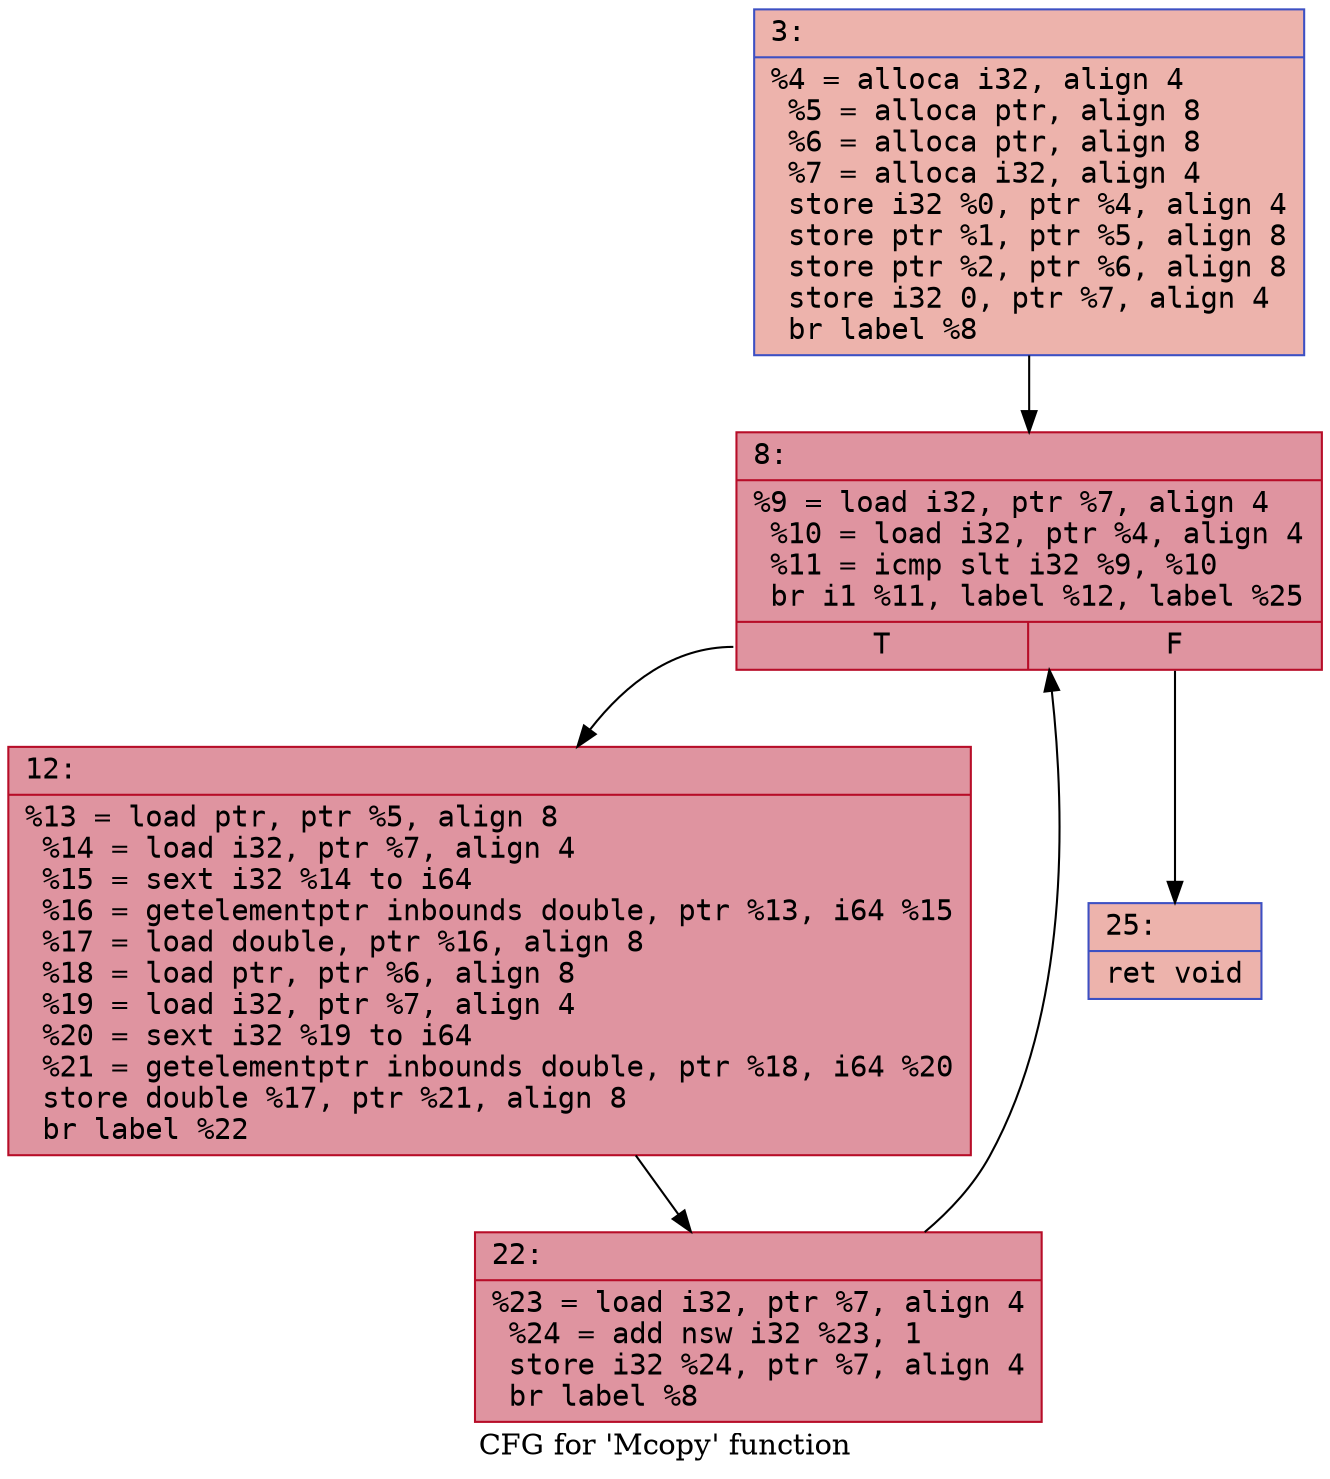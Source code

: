 digraph "CFG for 'Mcopy' function" {
	label="CFG for 'Mcopy' function";

	Node0x600002b5a350 [shape=record,color="#3d50c3ff", style=filled, fillcolor="#d6524470" fontname="Courier",label="{3:\l|  %4 = alloca i32, align 4\l  %5 = alloca ptr, align 8\l  %6 = alloca ptr, align 8\l  %7 = alloca i32, align 4\l  store i32 %0, ptr %4, align 4\l  store ptr %1, ptr %5, align 8\l  store ptr %2, ptr %6, align 8\l  store i32 0, ptr %7, align 4\l  br label %8\l}"];
	Node0x600002b5a350 -> Node0x600002b5a3a0[tooltip="3 -> 8\nProbability 100.00%" ];
	Node0x600002b5a3a0 [shape=record,color="#b70d28ff", style=filled, fillcolor="#b70d2870" fontname="Courier",label="{8:\l|  %9 = load i32, ptr %7, align 4\l  %10 = load i32, ptr %4, align 4\l  %11 = icmp slt i32 %9, %10\l  br i1 %11, label %12, label %25\l|{<s0>T|<s1>F}}"];
	Node0x600002b5a3a0:s0 -> Node0x600002b5a3f0[tooltip="8 -> 12\nProbability 96.88%" ];
	Node0x600002b5a3a0:s1 -> Node0x600002b5a490[tooltip="8 -> 25\nProbability 3.12%" ];
	Node0x600002b5a3f0 [shape=record,color="#b70d28ff", style=filled, fillcolor="#b70d2870" fontname="Courier",label="{12:\l|  %13 = load ptr, ptr %5, align 8\l  %14 = load i32, ptr %7, align 4\l  %15 = sext i32 %14 to i64\l  %16 = getelementptr inbounds double, ptr %13, i64 %15\l  %17 = load double, ptr %16, align 8\l  %18 = load ptr, ptr %6, align 8\l  %19 = load i32, ptr %7, align 4\l  %20 = sext i32 %19 to i64\l  %21 = getelementptr inbounds double, ptr %18, i64 %20\l  store double %17, ptr %21, align 8\l  br label %22\l}"];
	Node0x600002b5a3f0 -> Node0x600002b5a440[tooltip="12 -> 22\nProbability 100.00%" ];
	Node0x600002b5a440 [shape=record,color="#b70d28ff", style=filled, fillcolor="#b70d2870" fontname="Courier",label="{22:\l|  %23 = load i32, ptr %7, align 4\l  %24 = add nsw i32 %23, 1\l  store i32 %24, ptr %7, align 4\l  br label %8\l}"];
	Node0x600002b5a440 -> Node0x600002b5a3a0[tooltip="22 -> 8\nProbability 100.00%" ];
	Node0x600002b5a490 [shape=record,color="#3d50c3ff", style=filled, fillcolor="#d6524470" fontname="Courier",label="{25:\l|  ret void\l}"];
}
